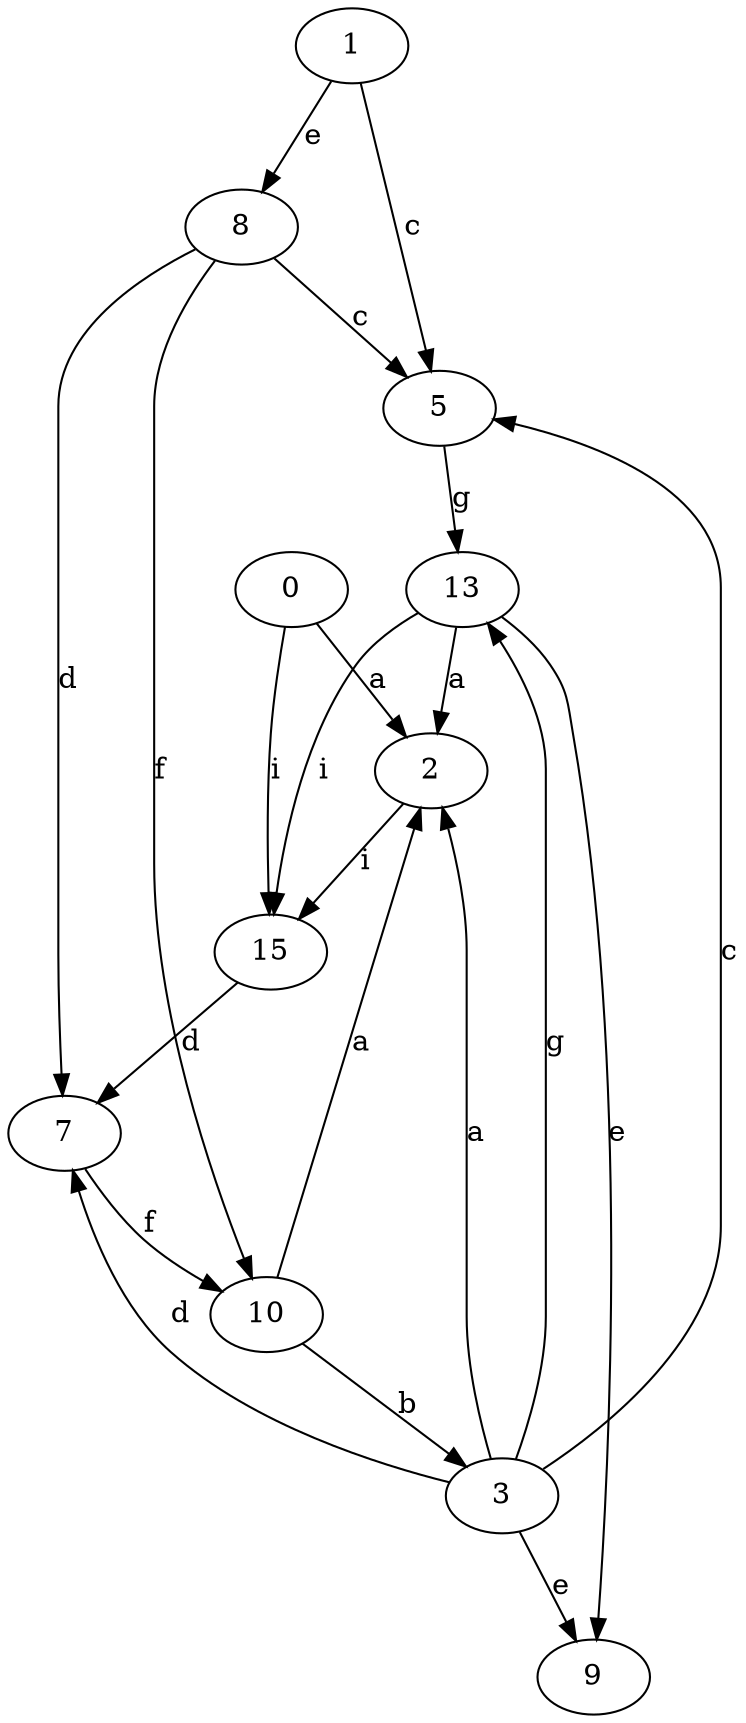 strict digraph  {
1;
2;
3;
5;
7;
8;
0;
9;
10;
13;
15;
1 -> 5  [label=c];
1 -> 8  [label=e];
2 -> 15  [label=i];
3 -> 2  [label=a];
3 -> 5  [label=c];
3 -> 7  [label=d];
3 -> 9  [label=e];
3 -> 13  [label=g];
5 -> 13  [label=g];
7 -> 10  [label=f];
8 -> 5  [label=c];
8 -> 7  [label=d];
8 -> 10  [label=f];
0 -> 2  [label=a];
0 -> 15  [label=i];
10 -> 2  [label=a];
10 -> 3  [label=b];
13 -> 2  [label=a];
13 -> 9  [label=e];
13 -> 15  [label=i];
15 -> 7  [label=d];
}
